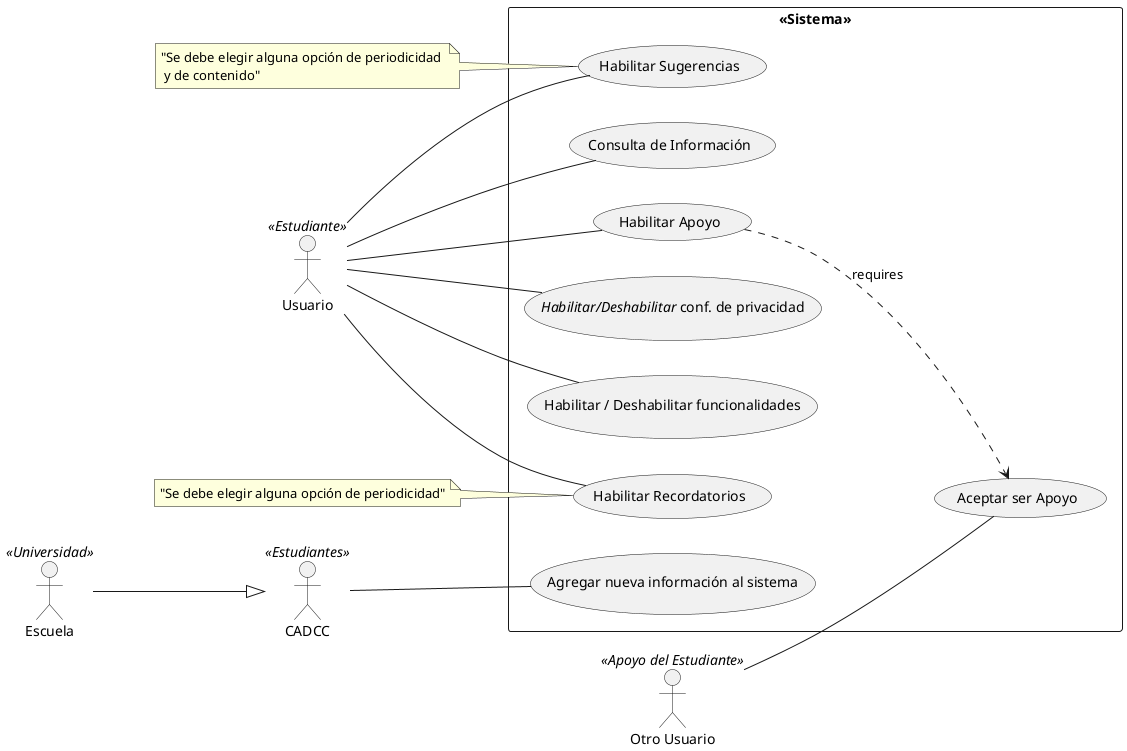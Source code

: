 @startuml
/'
    AUTOR:  Marcelo Becerra A.
    DATE:   2021-09-10
    THANKS: https://plantuml.com/use-case-diagram
'/


left to right direction

'ACTORS
Usuario <<Estudiante>> as U
CADCC <<Estudiantes>>
Escuela <<Universidad>> as E
:Otro Usuario: <<Apoyo del Estudiante>> as Ap

rectangle <<Sistema>> {
    'SOPORTE
    usecase (Agregar nueva información al sistema) as :CU-AN:
    'CONSULTAS
    usecase (Consulta de Información) as CU1
    'SUGERENCIAS
    usecase (Habilitar Sugerencias) as CU2
    'RECORDATORIOS
    usecase (Habilitar Recordatorios) as CU3
    'APOYO (INTERVENCIONES)
    usecase (Habilitar Apoyo) as CU4
    usecase (Aceptar ser Apoyo) as :CU-4.1:
    'PRIVACIDAD
    usecase (//Habilitar/Deshabilitar// conf. de privacidad) as CU5
    'FUNCIONALIDADES
    usecase (//Habilitar/Deshabilitar// funcionalidades) as CU6
}

' SOPORTE
CADCC -- :CU-AN:
E --|> CADCC
' CONSULTAS
U -- CU1
'SUGERENCIAS
note left of CU2: "Se debe elegir alguna opción de periodicidad \n y de contenido"
U -- CU2
'RECORDATORIOS
note left of CU3: "Se debe elegir alguna opción de periodicidad"
U -- CU3
'APOYO (INTERVENCIONES)
U -- CU4
Ap -- :CU-4.1:
CU4 ..> :CU-4.1: :requires
'PRIVACIDAD
U -- CU5
U -- CU6
'FUNCIONALIDADES
usecase (Habilitar / Deshabilitar funcionalidades) as CU6
@enduml
